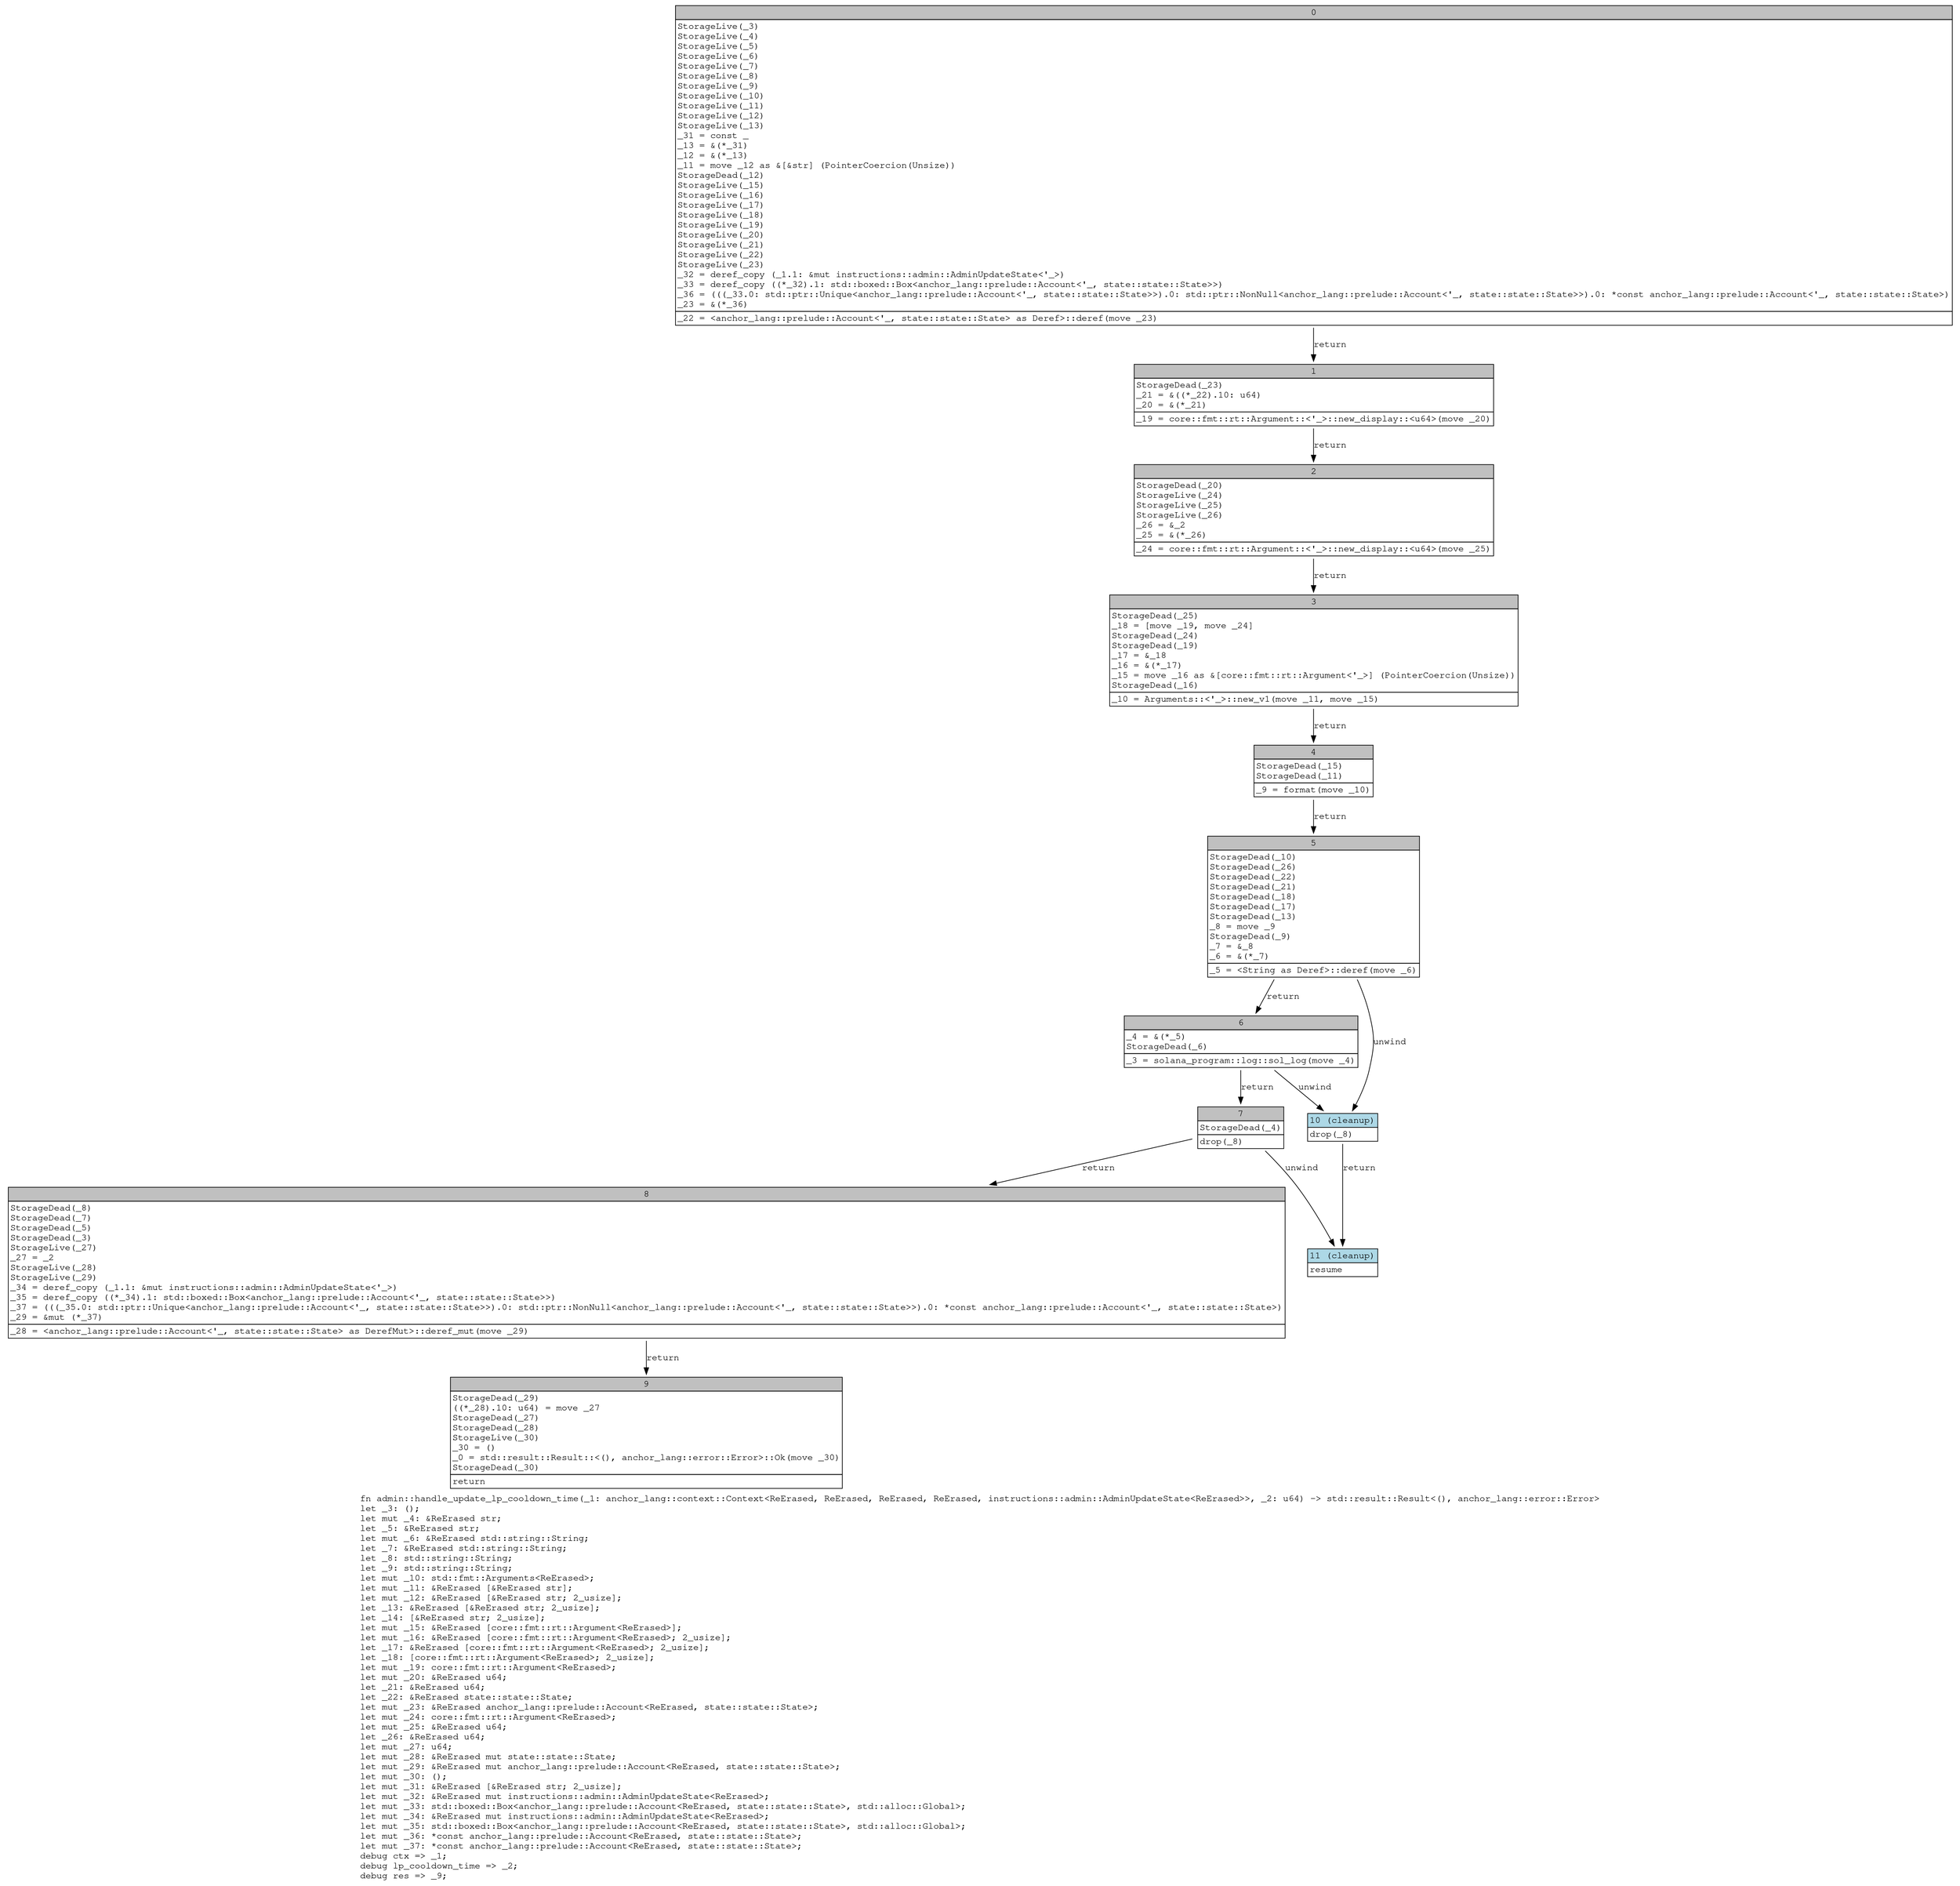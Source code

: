 digraph Mir_0_1088 {
    graph [fontname="Courier, monospace"];
    node [fontname="Courier, monospace"];
    edge [fontname="Courier, monospace"];
    label=<fn admin::handle_update_lp_cooldown_time(_1: anchor_lang::context::Context&lt;ReErased, ReErased, ReErased, ReErased, instructions::admin::AdminUpdateState&lt;ReErased&gt;&gt;, _2: u64) -&gt; std::result::Result&lt;(), anchor_lang::error::Error&gt;<br align="left"/>let _3: ();<br align="left"/>let mut _4: &amp;ReErased str;<br align="left"/>let _5: &amp;ReErased str;<br align="left"/>let mut _6: &amp;ReErased std::string::String;<br align="left"/>let _7: &amp;ReErased std::string::String;<br align="left"/>let _8: std::string::String;<br align="left"/>let _9: std::string::String;<br align="left"/>let mut _10: std::fmt::Arguments&lt;ReErased&gt;;<br align="left"/>let mut _11: &amp;ReErased [&amp;ReErased str];<br align="left"/>let mut _12: &amp;ReErased [&amp;ReErased str; 2_usize];<br align="left"/>let _13: &amp;ReErased [&amp;ReErased str; 2_usize];<br align="left"/>let _14: [&amp;ReErased str; 2_usize];<br align="left"/>let mut _15: &amp;ReErased [core::fmt::rt::Argument&lt;ReErased&gt;];<br align="left"/>let mut _16: &amp;ReErased [core::fmt::rt::Argument&lt;ReErased&gt;; 2_usize];<br align="left"/>let _17: &amp;ReErased [core::fmt::rt::Argument&lt;ReErased&gt;; 2_usize];<br align="left"/>let _18: [core::fmt::rt::Argument&lt;ReErased&gt;; 2_usize];<br align="left"/>let mut _19: core::fmt::rt::Argument&lt;ReErased&gt;;<br align="left"/>let mut _20: &amp;ReErased u64;<br align="left"/>let _21: &amp;ReErased u64;<br align="left"/>let _22: &amp;ReErased state::state::State;<br align="left"/>let mut _23: &amp;ReErased anchor_lang::prelude::Account&lt;ReErased, state::state::State&gt;;<br align="left"/>let mut _24: core::fmt::rt::Argument&lt;ReErased&gt;;<br align="left"/>let mut _25: &amp;ReErased u64;<br align="left"/>let _26: &amp;ReErased u64;<br align="left"/>let mut _27: u64;<br align="left"/>let mut _28: &amp;ReErased mut state::state::State;<br align="left"/>let mut _29: &amp;ReErased mut anchor_lang::prelude::Account&lt;ReErased, state::state::State&gt;;<br align="left"/>let mut _30: ();<br align="left"/>let mut _31: &amp;ReErased [&amp;ReErased str; 2_usize];<br align="left"/>let mut _32: &amp;ReErased mut instructions::admin::AdminUpdateState&lt;ReErased&gt;;<br align="left"/>let mut _33: std::boxed::Box&lt;anchor_lang::prelude::Account&lt;ReErased, state::state::State&gt;, std::alloc::Global&gt;;<br align="left"/>let mut _34: &amp;ReErased mut instructions::admin::AdminUpdateState&lt;ReErased&gt;;<br align="left"/>let mut _35: std::boxed::Box&lt;anchor_lang::prelude::Account&lt;ReErased, state::state::State&gt;, std::alloc::Global&gt;;<br align="left"/>let mut _36: *const anchor_lang::prelude::Account&lt;ReErased, state::state::State&gt;;<br align="left"/>let mut _37: *const anchor_lang::prelude::Account&lt;ReErased, state::state::State&gt;;<br align="left"/>debug ctx =&gt; _1;<br align="left"/>debug lp_cooldown_time =&gt; _2;<br align="left"/>debug res =&gt; _9;<br align="left"/>>;
    bb0__0_1088 [shape="none", label=<<table border="0" cellborder="1" cellspacing="0"><tr><td bgcolor="gray" align="center" colspan="1">0</td></tr><tr><td align="left" balign="left">StorageLive(_3)<br/>StorageLive(_4)<br/>StorageLive(_5)<br/>StorageLive(_6)<br/>StorageLive(_7)<br/>StorageLive(_8)<br/>StorageLive(_9)<br/>StorageLive(_10)<br/>StorageLive(_11)<br/>StorageLive(_12)<br/>StorageLive(_13)<br/>_31 = const _<br/>_13 = &amp;(*_31)<br/>_12 = &amp;(*_13)<br/>_11 = move _12 as &amp;[&amp;str] (PointerCoercion(Unsize))<br/>StorageDead(_12)<br/>StorageLive(_15)<br/>StorageLive(_16)<br/>StorageLive(_17)<br/>StorageLive(_18)<br/>StorageLive(_19)<br/>StorageLive(_20)<br/>StorageLive(_21)<br/>StorageLive(_22)<br/>StorageLive(_23)<br/>_32 = deref_copy (_1.1: &amp;mut instructions::admin::AdminUpdateState&lt;'_&gt;)<br/>_33 = deref_copy ((*_32).1: std::boxed::Box&lt;anchor_lang::prelude::Account&lt;'_, state::state::State&gt;&gt;)<br/>_36 = (((_33.0: std::ptr::Unique&lt;anchor_lang::prelude::Account&lt;'_, state::state::State&gt;&gt;).0: std::ptr::NonNull&lt;anchor_lang::prelude::Account&lt;'_, state::state::State&gt;&gt;).0: *const anchor_lang::prelude::Account&lt;'_, state::state::State&gt;)<br/>_23 = &amp;(*_36)<br/></td></tr><tr><td align="left">_22 = &lt;anchor_lang::prelude::Account&lt;'_, state::state::State&gt; as Deref&gt;::deref(move _23)</td></tr></table>>];
    bb1__0_1088 [shape="none", label=<<table border="0" cellborder="1" cellspacing="0"><tr><td bgcolor="gray" align="center" colspan="1">1</td></tr><tr><td align="left" balign="left">StorageDead(_23)<br/>_21 = &amp;((*_22).10: u64)<br/>_20 = &amp;(*_21)<br/></td></tr><tr><td align="left">_19 = core::fmt::rt::Argument::&lt;'_&gt;::new_display::&lt;u64&gt;(move _20)</td></tr></table>>];
    bb2__0_1088 [shape="none", label=<<table border="0" cellborder="1" cellspacing="0"><tr><td bgcolor="gray" align="center" colspan="1">2</td></tr><tr><td align="left" balign="left">StorageDead(_20)<br/>StorageLive(_24)<br/>StorageLive(_25)<br/>StorageLive(_26)<br/>_26 = &amp;_2<br/>_25 = &amp;(*_26)<br/></td></tr><tr><td align="left">_24 = core::fmt::rt::Argument::&lt;'_&gt;::new_display::&lt;u64&gt;(move _25)</td></tr></table>>];
    bb3__0_1088 [shape="none", label=<<table border="0" cellborder="1" cellspacing="0"><tr><td bgcolor="gray" align="center" colspan="1">3</td></tr><tr><td align="left" balign="left">StorageDead(_25)<br/>_18 = [move _19, move _24]<br/>StorageDead(_24)<br/>StorageDead(_19)<br/>_17 = &amp;_18<br/>_16 = &amp;(*_17)<br/>_15 = move _16 as &amp;[core::fmt::rt::Argument&lt;'_&gt;] (PointerCoercion(Unsize))<br/>StorageDead(_16)<br/></td></tr><tr><td align="left">_10 = Arguments::&lt;'_&gt;::new_v1(move _11, move _15)</td></tr></table>>];
    bb4__0_1088 [shape="none", label=<<table border="0" cellborder="1" cellspacing="0"><tr><td bgcolor="gray" align="center" colspan="1">4</td></tr><tr><td align="left" balign="left">StorageDead(_15)<br/>StorageDead(_11)<br/></td></tr><tr><td align="left">_9 = format(move _10)</td></tr></table>>];
    bb5__0_1088 [shape="none", label=<<table border="0" cellborder="1" cellspacing="0"><tr><td bgcolor="gray" align="center" colspan="1">5</td></tr><tr><td align="left" balign="left">StorageDead(_10)<br/>StorageDead(_26)<br/>StorageDead(_22)<br/>StorageDead(_21)<br/>StorageDead(_18)<br/>StorageDead(_17)<br/>StorageDead(_13)<br/>_8 = move _9<br/>StorageDead(_9)<br/>_7 = &amp;_8<br/>_6 = &amp;(*_7)<br/></td></tr><tr><td align="left">_5 = &lt;String as Deref&gt;::deref(move _6)</td></tr></table>>];
    bb6__0_1088 [shape="none", label=<<table border="0" cellborder="1" cellspacing="0"><tr><td bgcolor="gray" align="center" colspan="1">6</td></tr><tr><td align="left" balign="left">_4 = &amp;(*_5)<br/>StorageDead(_6)<br/></td></tr><tr><td align="left">_3 = solana_program::log::sol_log(move _4)</td></tr></table>>];
    bb7__0_1088 [shape="none", label=<<table border="0" cellborder="1" cellspacing="0"><tr><td bgcolor="gray" align="center" colspan="1">7</td></tr><tr><td align="left" balign="left">StorageDead(_4)<br/></td></tr><tr><td align="left">drop(_8)</td></tr></table>>];
    bb8__0_1088 [shape="none", label=<<table border="0" cellborder="1" cellspacing="0"><tr><td bgcolor="gray" align="center" colspan="1">8</td></tr><tr><td align="left" balign="left">StorageDead(_8)<br/>StorageDead(_7)<br/>StorageDead(_5)<br/>StorageDead(_3)<br/>StorageLive(_27)<br/>_27 = _2<br/>StorageLive(_28)<br/>StorageLive(_29)<br/>_34 = deref_copy (_1.1: &amp;mut instructions::admin::AdminUpdateState&lt;'_&gt;)<br/>_35 = deref_copy ((*_34).1: std::boxed::Box&lt;anchor_lang::prelude::Account&lt;'_, state::state::State&gt;&gt;)<br/>_37 = (((_35.0: std::ptr::Unique&lt;anchor_lang::prelude::Account&lt;'_, state::state::State&gt;&gt;).0: std::ptr::NonNull&lt;anchor_lang::prelude::Account&lt;'_, state::state::State&gt;&gt;).0: *const anchor_lang::prelude::Account&lt;'_, state::state::State&gt;)<br/>_29 = &amp;mut (*_37)<br/></td></tr><tr><td align="left">_28 = &lt;anchor_lang::prelude::Account&lt;'_, state::state::State&gt; as DerefMut&gt;::deref_mut(move _29)</td></tr></table>>];
    bb9__0_1088 [shape="none", label=<<table border="0" cellborder="1" cellspacing="0"><tr><td bgcolor="gray" align="center" colspan="1">9</td></tr><tr><td align="left" balign="left">StorageDead(_29)<br/>((*_28).10: u64) = move _27<br/>StorageDead(_27)<br/>StorageDead(_28)<br/>StorageLive(_30)<br/>_30 = ()<br/>_0 = std::result::Result::&lt;(), anchor_lang::error::Error&gt;::Ok(move _30)<br/>StorageDead(_30)<br/></td></tr><tr><td align="left">return</td></tr></table>>];
    bb10__0_1088 [shape="none", label=<<table border="0" cellborder="1" cellspacing="0"><tr><td bgcolor="lightblue" align="center" colspan="1">10 (cleanup)</td></tr><tr><td align="left">drop(_8)</td></tr></table>>];
    bb11__0_1088 [shape="none", label=<<table border="0" cellborder="1" cellspacing="0"><tr><td bgcolor="lightblue" align="center" colspan="1">11 (cleanup)</td></tr><tr><td align="left">resume</td></tr></table>>];
    bb0__0_1088 -> bb1__0_1088 [label="return"];
    bb1__0_1088 -> bb2__0_1088 [label="return"];
    bb2__0_1088 -> bb3__0_1088 [label="return"];
    bb3__0_1088 -> bb4__0_1088 [label="return"];
    bb4__0_1088 -> bb5__0_1088 [label="return"];
    bb5__0_1088 -> bb6__0_1088 [label="return"];
    bb5__0_1088 -> bb10__0_1088 [label="unwind"];
    bb6__0_1088 -> bb7__0_1088 [label="return"];
    bb6__0_1088 -> bb10__0_1088 [label="unwind"];
    bb7__0_1088 -> bb8__0_1088 [label="return"];
    bb7__0_1088 -> bb11__0_1088 [label="unwind"];
    bb8__0_1088 -> bb9__0_1088 [label="return"];
    bb10__0_1088 -> bb11__0_1088 [label="return"];
}
